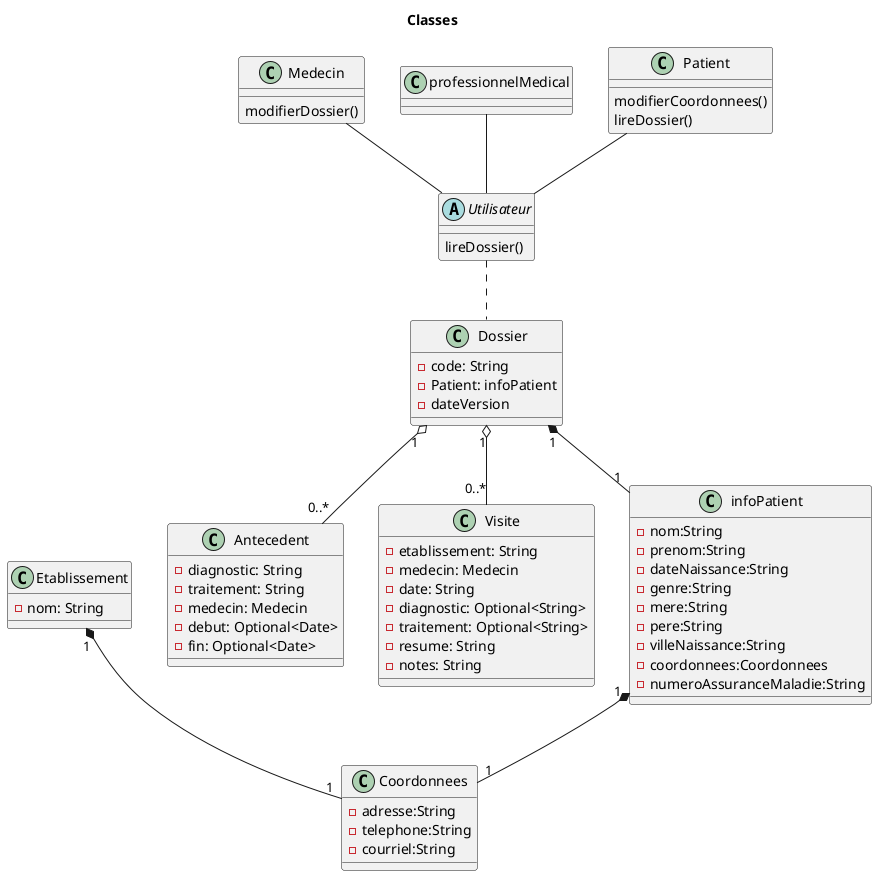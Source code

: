 @startuml Classes

title Classes

class Dossier{
    - code: String
    - Patient: infoPatient
    - dateVersion
}

class Antecedent{
    - diagnostic: String
    - traitement: String
    - medecin: Medecin
    - debut: Optional<Date>
    - fin: Optional<Date>
}

class Visite{
    - etablissement: String
    - medecin: Medecin
    - date: String
    - diagnostic: Optional<String>
    - traitement: Optional<String>
    - resume: String
    - notes: String
}


class Medecin{
    modifierDossier()

}

class Coordonnees{
    -adresse:String
    -telephone:String
    -courriel:String
}

class professionnelMedical{}

class Patient{

    modifierCoordonnees()
    lireDossier()
}

class infoPatient{
    -nom:String
    -prenom:String
    -dateNaissance:String
    -genre:String
    -mere:String
    -pere:String
    -villeNaissance:String
    -coordonnees:Coordonnees
    -numeroAssuranceMaladie:String
}


abstract Utilisateur{
    lireDossier()
}

class Etablissement{
    - nom: String
}

Patient -- Utilisateur
Medecin -- Utilisateur
professionnelMedical -- Utilisateur

Utilisateur .. Dossier


Etablissement "1" *-- "1" Coordonnees
infoPatient "1" *-- "1" Coordonnees


Dossier "1" *-- "1" infoPatient

Dossier "1" o-- "0..*" Antecedent

Dossier "1" o-- "0..*" Visite

@enduml